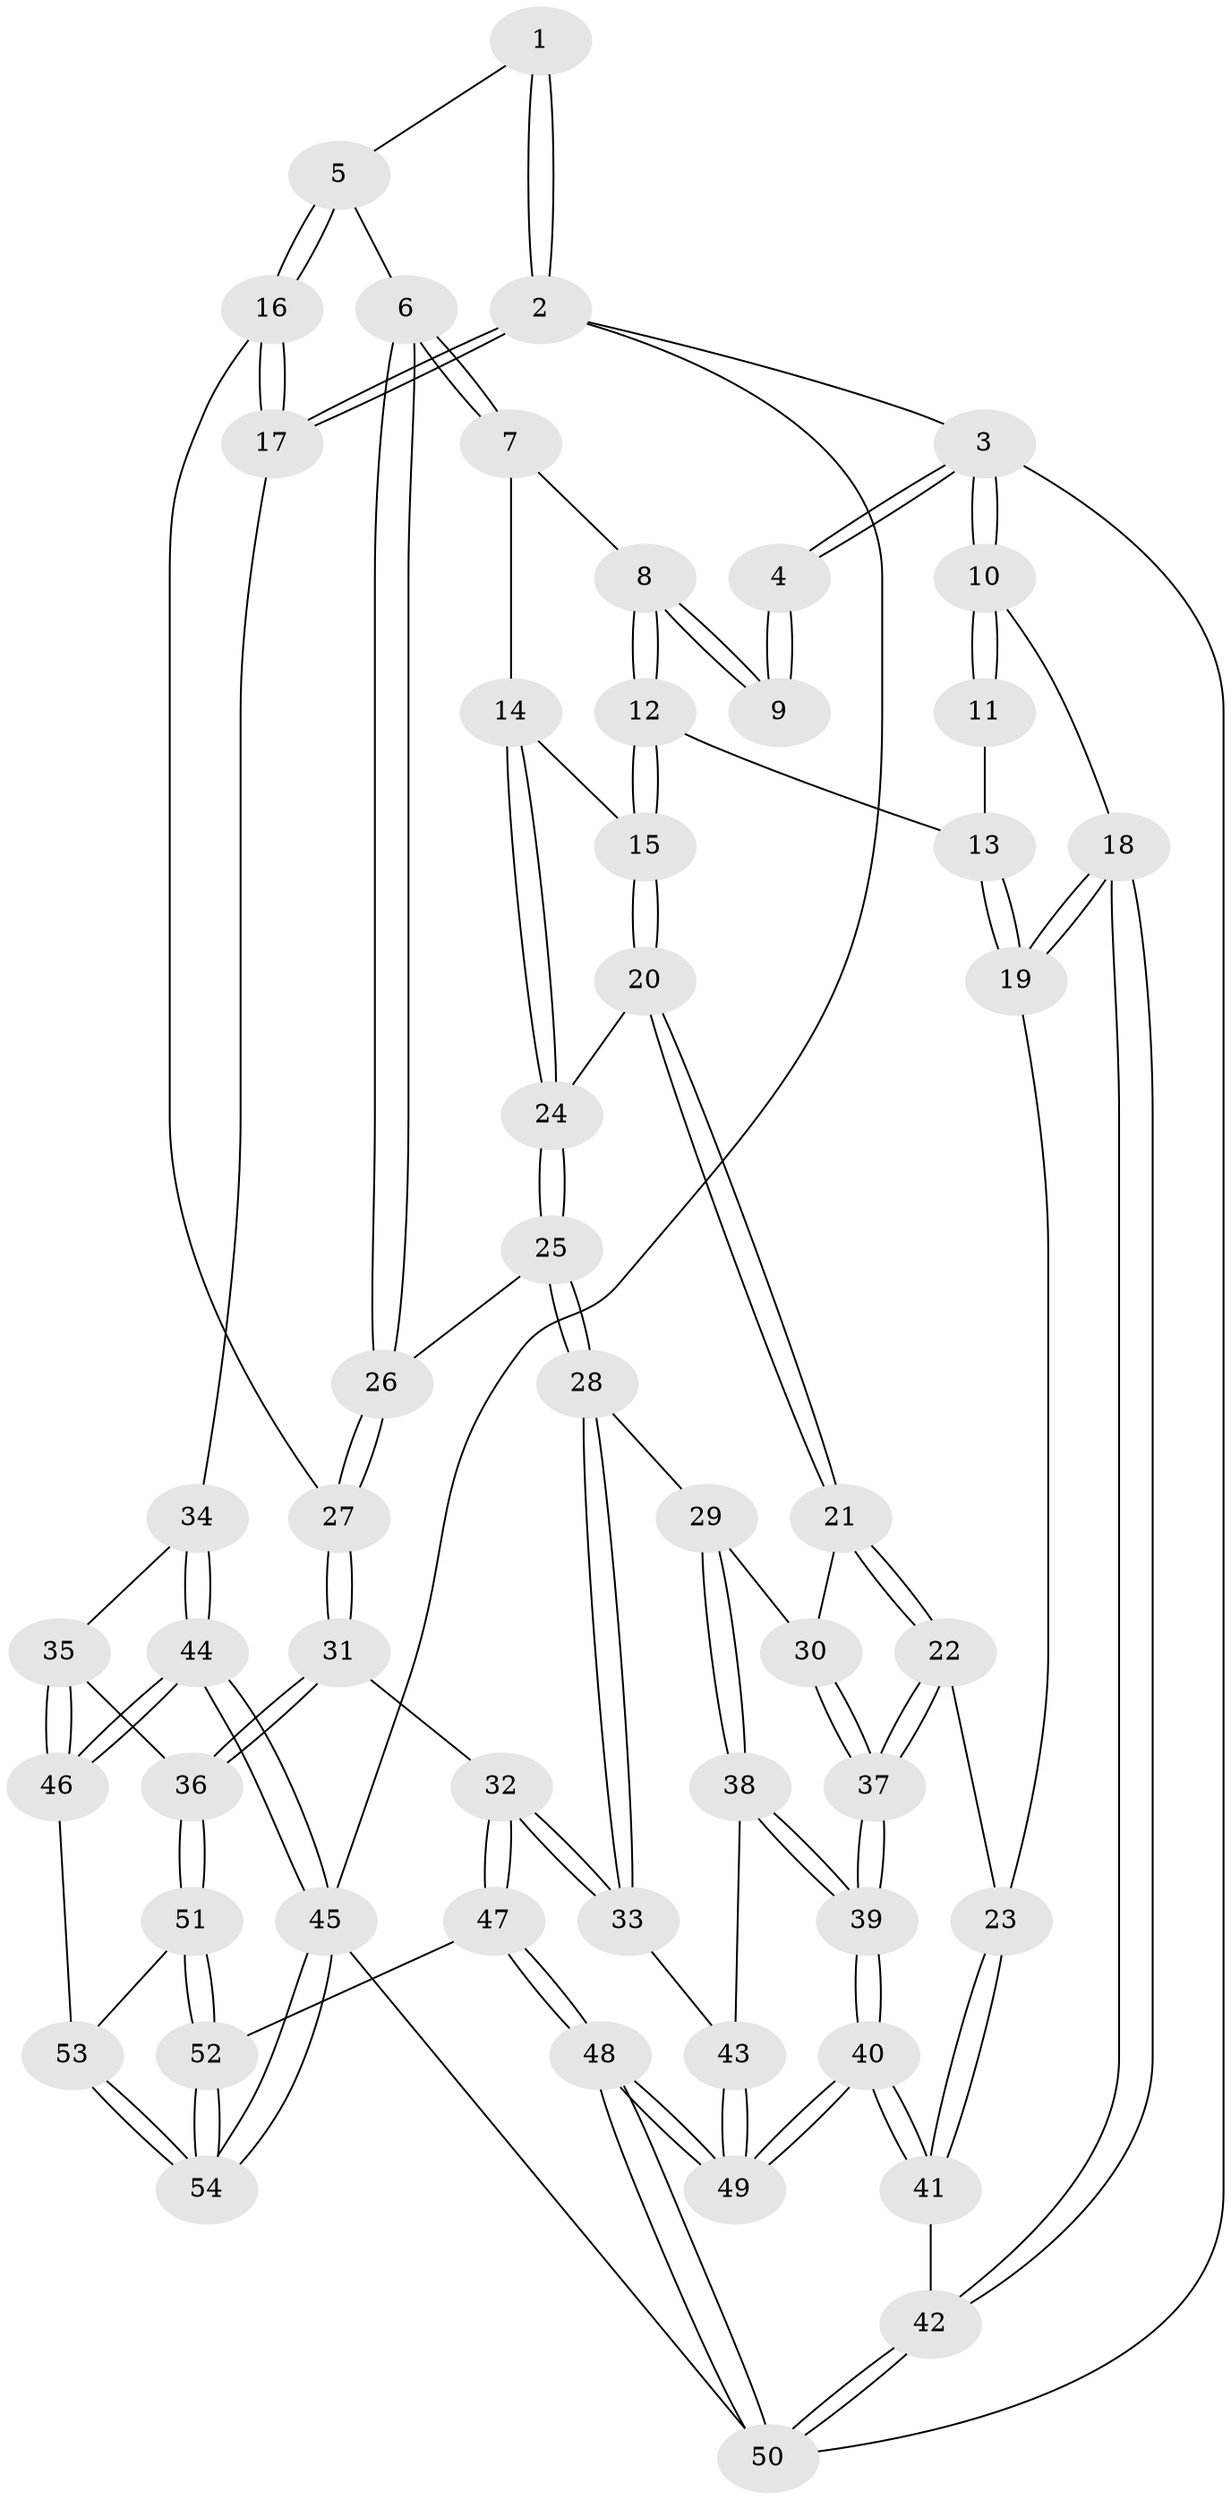 // coarse degree distribution, {4: 0.1875, 3: 0.125, 2: 0.125, 6: 0.1875, 5: 0.375}
// Generated by graph-tools (version 1.1) at 2025/06/03/04/25 22:06:59]
// undirected, 54 vertices, 132 edges
graph export_dot {
graph [start="1"]
  node [color=gray90,style=filled];
  1 [pos="+0.7165601926187252+0"];
  2 [pos="+1+0"];
  3 [pos="+0+0"];
  4 [pos="+0.37632427963315784+0"];
  5 [pos="+0.729171850925092+0.10632792724354517"];
  6 [pos="+0.580642277053564+0.35097490463319736"];
  7 [pos="+0.36435630896225335+0.08430370138498428"];
  8 [pos="+0.3529376576971196+0.061076375510827584"];
  9 [pos="+0.35137572385914767+0"];
  10 [pos="+0+0.14593942420794573"];
  11 [pos="+0.12112674775663192+0.12184827270617775"];
  12 [pos="+0.25982805117565355+0.28653530019441986"];
  13 [pos="+0.11774559722190957+0.26992281545999147"];
  14 [pos="+0.42507245890751005+0.351794301642584"];
  15 [pos="+0.26249235998965614+0.30935461391794394"];
  16 [pos="+0.9108066447896233+0.40125612815924677"];
  17 [pos="+1+0.4179079481499206"];
  18 [pos="+0+0.4538205356171111"];
  19 [pos="+0+0.4584431371075418"];
  20 [pos="+0.23335153114656765+0.4537636140073766"];
  21 [pos="+0.2268927894187262+0.4613897083034791"];
  22 [pos="+0.09191406120405456+0.4886902141393373"];
  23 [pos="+0+0.4853610240187781"];
  24 [pos="+0.47254054643983595+0.415555570867991"];
  25 [pos="+0.522395299852834+0.4355743115003105"];
  26 [pos="+0.5762884722442163+0.37564529896766363"];
  27 [pos="+0.8506000718221562+0.4401628208396122"];
  28 [pos="+0.5314570857084139+0.5713964314297719"];
  29 [pos="+0.39667956673972493+0.5813386194629934"];
  30 [pos="+0.30348280348717654+0.5687100051357571"];
  31 [pos="+0.7150617092017236+0.6760075736848202"];
  32 [pos="+0.6425898839685531+0.6680479574780924"];
  33 [pos="+0.5426049742138106+0.5899277795984278"];
  34 [pos="+1+0.4857796936425211"];
  35 [pos="+0.8773844809971446+0.6815819974873057"];
  36 [pos="+0.717008992803779+0.6780098529059857"];
  37 [pos="+0.252709889198966+0.7375541785349642"];
  38 [pos="+0.34305416527367616+0.7132345840357264"];
  39 [pos="+0.2538718588347609+0.7809216885080889"];
  40 [pos="+0.2357641868639462+0.8489322861389309"];
  41 [pos="+0.14023185209239877+0.7838065576420814"];
  42 [pos="+0+0.752696507838967"];
  43 [pos="+0.4710025531121598+0.6624202200830934"];
  44 [pos="+1+0.8160556611116454"];
  45 [pos="+1+1"];
  46 [pos="+1+0.7885287400866269"];
  47 [pos="+0.3614104174903105+1"];
  48 [pos="+0.3110403610228843+1"];
  49 [pos="+0.30064631610804127+1"];
  50 [pos="+0+1"];
  51 [pos="+0.7799137564230016+0.8369543080220578"];
  52 [pos="+0.45825501670222574+1"];
  53 [pos="+0.8008041592851532+0.8508278061837896"];
  54 [pos="+1+1"];
  1 -- 2;
  1 -- 2;
  1 -- 5;
  2 -- 3;
  2 -- 17;
  2 -- 17;
  2 -- 45;
  3 -- 4;
  3 -- 4;
  3 -- 10;
  3 -- 10;
  3 -- 50;
  4 -- 9;
  4 -- 9;
  5 -- 6;
  5 -- 16;
  5 -- 16;
  6 -- 7;
  6 -- 7;
  6 -- 26;
  6 -- 26;
  7 -- 8;
  7 -- 14;
  8 -- 9;
  8 -- 9;
  8 -- 12;
  8 -- 12;
  10 -- 11;
  10 -- 11;
  10 -- 18;
  11 -- 13;
  12 -- 13;
  12 -- 15;
  12 -- 15;
  13 -- 19;
  13 -- 19;
  14 -- 15;
  14 -- 24;
  14 -- 24;
  15 -- 20;
  15 -- 20;
  16 -- 17;
  16 -- 17;
  16 -- 27;
  17 -- 34;
  18 -- 19;
  18 -- 19;
  18 -- 42;
  18 -- 42;
  19 -- 23;
  20 -- 21;
  20 -- 21;
  20 -- 24;
  21 -- 22;
  21 -- 22;
  21 -- 30;
  22 -- 23;
  22 -- 37;
  22 -- 37;
  23 -- 41;
  23 -- 41;
  24 -- 25;
  24 -- 25;
  25 -- 26;
  25 -- 28;
  25 -- 28;
  26 -- 27;
  26 -- 27;
  27 -- 31;
  27 -- 31;
  28 -- 29;
  28 -- 33;
  28 -- 33;
  29 -- 30;
  29 -- 38;
  29 -- 38;
  30 -- 37;
  30 -- 37;
  31 -- 32;
  31 -- 36;
  31 -- 36;
  32 -- 33;
  32 -- 33;
  32 -- 47;
  32 -- 47;
  33 -- 43;
  34 -- 35;
  34 -- 44;
  34 -- 44;
  35 -- 36;
  35 -- 46;
  35 -- 46;
  36 -- 51;
  36 -- 51;
  37 -- 39;
  37 -- 39;
  38 -- 39;
  38 -- 39;
  38 -- 43;
  39 -- 40;
  39 -- 40;
  40 -- 41;
  40 -- 41;
  40 -- 49;
  40 -- 49;
  41 -- 42;
  42 -- 50;
  42 -- 50;
  43 -- 49;
  43 -- 49;
  44 -- 45;
  44 -- 45;
  44 -- 46;
  44 -- 46;
  45 -- 54;
  45 -- 54;
  45 -- 50;
  46 -- 53;
  47 -- 48;
  47 -- 48;
  47 -- 52;
  48 -- 49;
  48 -- 49;
  48 -- 50;
  48 -- 50;
  51 -- 52;
  51 -- 52;
  51 -- 53;
  52 -- 54;
  52 -- 54;
  53 -- 54;
  53 -- 54;
}
